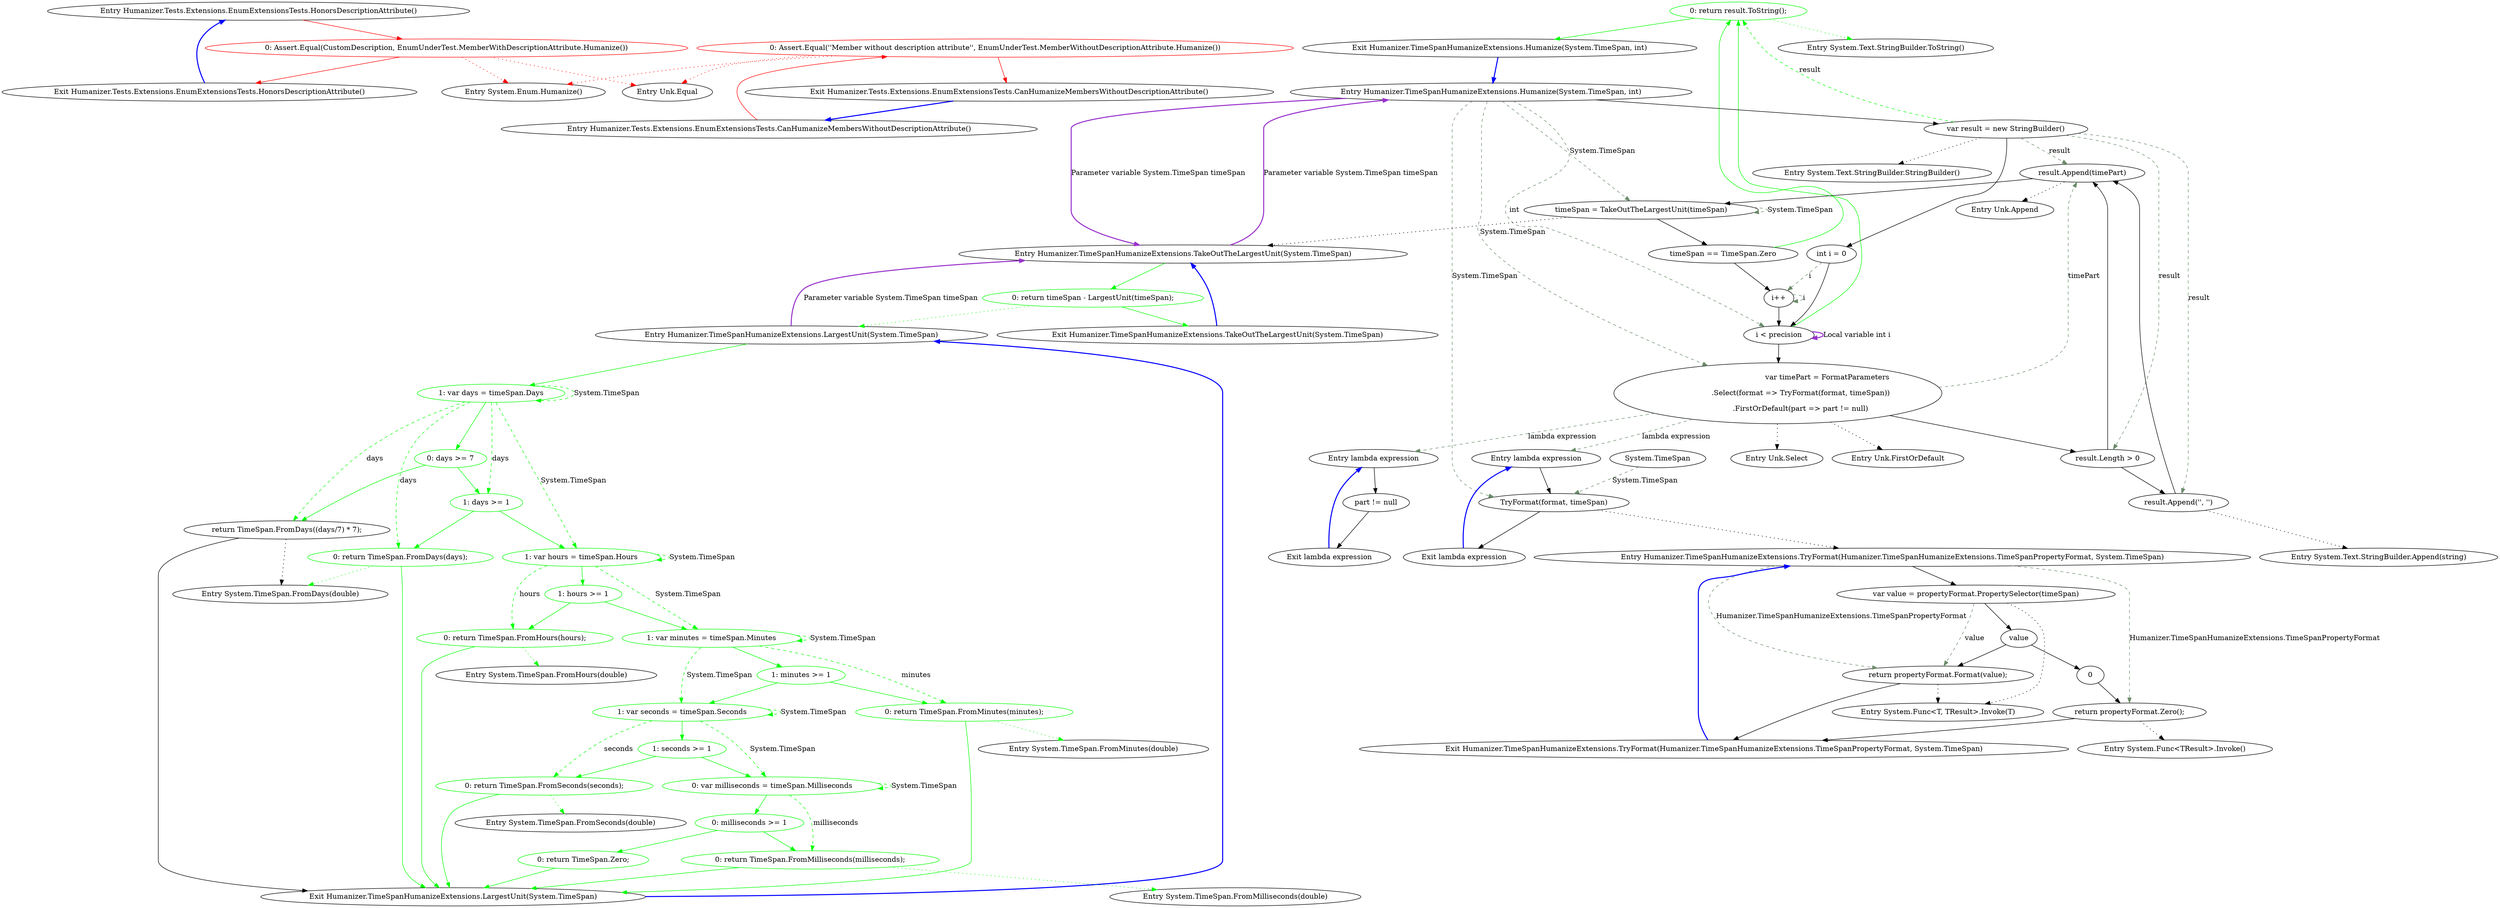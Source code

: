 digraph  {
n0 [cluster="Humanizer.Tests.Extensions.EnumExtensionsTests.HonorsDescriptionAttribute()", label="Entry Humanizer.Tests.Extensions.EnumExtensionsTests.HonorsDescriptionAttribute()", span="43-43"];
n1 [cluster="Humanizer.Tests.Extensions.EnumExtensionsTests.HonorsDescriptionAttribute()", color=red, community=0, label="0: Assert.Equal(CustomDescription, EnumUnderTest.MemberWithDescriptionAttribute.Humanize())", span="45-45"];
n2 [cluster="Humanizer.Tests.Extensions.EnumExtensionsTests.HonorsDescriptionAttribute()", label="Exit Humanizer.Tests.Extensions.EnumExtensionsTests.HonorsDescriptionAttribute()", span="43-43"];
n3 [cluster="System.Enum.Humanize()", label="Entry System.Enum.Humanize()", span="33-33"];
n4 [cluster="Unk.Equal", label="Entry Unk.Equal", span=""];
n5 [cluster="Humanizer.Tests.Extensions.EnumExtensionsTests.CanHumanizeMembersWithoutDescriptionAttribute()", label="Entry Humanizer.Tests.Extensions.EnumExtensionsTests.CanHumanizeMembersWithoutDescriptionAttribute()", span="49-49"];
n6 [cluster="Humanizer.Tests.Extensions.EnumExtensionsTests.CanHumanizeMembersWithoutDescriptionAttribute()", color=red, community=0, label="0: Assert.Equal(''Member without description attribute'', EnumUnderTest.MemberWithoutDescriptionAttribute.Humanize())", span="51-51"];
n7 [cluster="Humanizer.Tests.Extensions.EnumExtensionsTests.CanHumanizeMembersWithoutDescriptionAttribute()", label="Exit Humanizer.Tests.Extensions.EnumExtensionsTests.CanHumanizeMembersWithoutDescriptionAttribute()", span="49-49"];
d11 [cluster="Humanizer.TimeSpanHumanizeExtensions.Humanize(System.TimeSpan, int)", color=green, community=0, label="0: return result.ToString();", span="38-38"];
d1 [cluster="Humanizer.TimeSpanHumanizeExtensions.Humanize(System.TimeSpan, int)", label="var result = new StringBuilder()", span="21-21"];
d3 [cluster="Humanizer.TimeSpanHumanizeExtensions.Humanize(System.TimeSpan, int)", label="i < precision", span="22-22"];
d9 [cluster="Humanizer.TimeSpanHumanizeExtensions.Humanize(System.TimeSpan, int)", label="timeSpan == TimeSpan.Zero", span="34-34"];
d12 [cluster="Humanizer.TimeSpanHumanizeExtensions.Humanize(System.TimeSpan, int)", label="Exit Humanizer.TimeSpanHumanizeExtensions.Humanize(System.TimeSpan, int)", span="19-19"];
d19 [cluster="System.Text.StringBuilder.ToString()", label="Entry System.Text.StringBuilder.ToString()", span="0-0"];
d27 [cluster="Humanizer.TimeSpanHumanizeExtensions.TakeOutTheLargestUnit(System.TimeSpan)", color=green, community=0, label="0: return timeSpan - LargestUnit(timeSpan);", span="43-43"];
d18 [cluster="Humanizer.TimeSpanHumanizeExtensions.TakeOutTheLargestUnit(System.TimeSpan)", label="Entry Humanizer.TimeSpanHumanizeExtensions.TakeOutTheLargestUnit(System.TimeSpan)", span="41-41"];
d28 [cluster="Humanizer.TimeSpanHumanizeExtensions.TakeOutTheLargestUnit(System.TimeSpan)", label="Exit Humanizer.TimeSpanHumanizeExtensions.TakeOutTheLargestUnit(System.TimeSpan)", span="41-41"];
d29 [cluster="Humanizer.TimeSpanHumanizeExtensions.LargestUnit(System.TimeSpan)", label="Entry Humanizer.TimeSpanHumanizeExtensions.LargestUnit(System.TimeSpan)", span="46-46"];
d30 [cluster="Humanizer.TimeSpanHumanizeExtensions.LargestUnit(System.TimeSpan)", color=green, community=0, label="1: var days = timeSpan.Days", span="48-48"];
d31 [cluster="Humanizer.TimeSpanHumanizeExtensions.LargestUnit(System.TimeSpan)", color=green, community=0, label="0: days >= 7", span="49-49"];
d32 [cluster="Humanizer.TimeSpanHumanizeExtensions.LargestUnit(System.TimeSpan)", label="return TimeSpan.FromDays((days/7) * 7);", span="50-50"];
d33 [cluster="Humanizer.TimeSpanHumanizeExtensions.LargestUnit(System.TimeSpan)", color=green, community=0, label="1: days >= 1", span="51-51"];
d34 [cluster="Humanizer.TimeSpanHumanizeExtensions.LargestUnit(System.TimeSpan)", color=green, community=0, label="0: return TimeSpan.FromDays(days);", span="52-52"];
d35 [cluster="Humanizer.TimeSpanHumanizeExtensions.LargestUnit(System.TimeSpan)", color=green, community=0, label="1: var hours = timeSpan.Hours", span="54-54"];
d48 [cluster="Humanizer.TimeSpanHumanizeExtensions.LargestUnit(System.TimeSpan)", label="Exit Humanizer.TimeSpanHumanizeExtensions.LargestUnit(System.TimeSpan)", span="46-46"];
d49 [cluster="System.TimeSpan.FromDays(double)", label="Entry System.TimeSpan.FromDays(double)", span="0-0"];
d36 [cluster="Humanizer.TimeSpanHumanizeExtensions.LargestUnit(System.TimeSpan)", color=green, community=0, label="1: hours >= 1", span="55-55"];
d37 [cluster="Humanizer.TimeSpanHumanizeExtensions.LargestUnit(System.TimeSpan)", color=green, community=0, label="0: return TimeSpan.FromHours(hours);", span="56-56"];
d38 [cluster="Humanizer.TimeSpanHumanizeExtensions.LargestUnit(System.TimeSpan)", color=green, community=0, label="1: var minutes = timeSpan.Minutes", span="58-58"];
d50 [cluster="System.TimeSpan.FromHours(double)", label="Entry System.TimeSpan.FromHours(double)", span="0-0"];
d39 [cluster="Humanizer.TimeSpanHumanizeExtensions.LargestUnit(System.TimeSpan)", color=green, community=0, label="1: minutes >= 1", span="59-59"];
d40 [cluster="Humanizer.TimeSpanHumanizeExtensions.LargestUnit(System.TimeSpan)", color=green, community=0, label="0: return TimeSpan.FromMinutes(minutes);", span="60-60"];
d41 [cluster="Humanizer.TimeSpanHumanizeExtensions.LargestUnit(System.TimeSpan)", color=green, community=0, label="1: var seconds = timeSpan.Seconds", span="62-62"];
d51 [cluster="System.TimeSpan.FromMinutes(double)", label="Entry System.TimeSpan.FromMinutes(double)", span="0-0"];
d42 [cluster="Humanizer.TimeSpanHumanizeExtensions.LargestUnit(System.TimeSpan)", color=green, community=0, label="1: seconds >= 1", span="63-63"];
d43 [cluster="Humanizer.TimeSpanHumanizeExtensions.LargestUnit(System.TimeSpan)", color=green, community=0, label="0: return TimeSpan.FromSeconds(seconds);", span="64-64"];
d44 [cluster="Humanizer.TimeSpanHumanizeExtensions.LargestUnit(System.TimeSpan)", color=green, community=0, label="0: var milliseconds = timeSpan.Milliseconds", span="66-66"];
d52 [cluster="System.TimeSpan.FromSeconds(double)", label="Entry System.TimeSpan.FromSeconds(double)", span="0-0"];
d45 [cluster="Humanizer.TimeSpanHumanizeExtensions.LargestUnit(System.TimeSpan)", color=green, community=0, label="0: milliseconds >= 1", span="67-67"];
d46 [cluster="Humanizer.TimeSpanHumanizeExtensions.LargestUnit(System.TimeSpan)", color=green, community=0, label="0: return TimeSpan.FromMilliseconds(milliseconds);", span="68-68"];
d47 [cluster="Humanizer.TimeSpanHumanizeExtensions.LargestUnit(System.TimeSpan)", color=green, community=0, label="0: return TimeSpan.Zero;", span="70-70"];
d53 [cluster="System.TimeSpan.FromMilliseconds(double)", label="Entry System.TimeSpan.FromMilliseconds(double)", span="0-0"];
d0 [cluster="Humanizer.TimeSpanHumanizeExtensions.Humanize(System.TimeSpan, int)", label="Entry Humanizer.TimeSpanHumanizeExtensions.Humanize(System.TimeSpan, int)", span="19-19"];
d2 [cluster="Humanizer.TimeSpanHumanizeExtensions.Humanize(System.TimeSpan, int)", label="int i = 0", span="22-22"];
d13 [cluster="System.Text.StringBuilder.StringBuilder()", label="Entry System.Text.StringBuilder.StringBuilder()", span="0-0"];
d5 [cluster="Humanizer.TimeSpanHumanizeExtensions.Humanize(System.TimeSpan, int)", label="result.Length > 0", span="28-28"];
d6 [cluster="Humanizer.TimeSpanHumanizeExtensions.Humanize(System.TimeSpan, int)", label="result.Append('', '')", span="29-29"];
d7 [cluster="Humanizer.TimeSpanHumanizeExtensions.Humanize(System.TimeSpan, int)", label="result.Append(timePart)", span="31-31"];
d10 [cluster="Humanizer.TimeSpanHumanizeExtensions.Humanize(System.TimeSpan, int)", label="i++", span="22-22"];
d4 [cluster="Humanizer.TimeSpanHumanizeExtensions.Humanize(System.TimeSpan, int)", label="var timePart = FormatParameters\r\n                    .Select(format => TryFormat(format, timeSpan))\r\n                    .FirstOrDefault(part => part != null)", span="24-26"];
d8 [cluster="Humanizer.TimeSpanHumanizeExtensions.Humanize(System.TimeSpan, int)", label="timeSpan = TakeOutTheLargestUnit(timeSpan)", span="33-33"];
d21 [cluster="lambda expression", label="TryFormat(format, timeSpan)", span="25-25"];
d16 [cluster="System.Text.StringBuilder.Append(string)", label="Entry System.Text.StringBuilder.Append(string)", span="0-0"];
d17 [cluster="Unk.Append", label="Entry Unk.Append", span=""];
d14 [cluster="Unk.Select", label="Entry Unk.Select", span=""];
d15 [cluster="Unk.FirstOrDefault", label="Entry Unk.FirstOrDefault", span=""];
d20 [cluster="lambda expression", label="Entry lambda expression", span="25-25"];
d24 [cluster="lambda expression", label="Entry lambda expression", span="26-26"];
d95 [label="System.TimeSpan", span=""];
d22 [cluster="lambda expression", label="Exit lambda expression", span="25-25"];
d23 [cluster="Humanizer.TimeSpanHumanizeExtensions.TryFormat(Humanizer.TimeSpanHumanizeExtensions.TimeSpanPropertyFormat, System.TimeSpan)", label="Entry Humanizer.TimeSpanHumanizeExtensions.TryFormat(Humanizer.TimeSpanHumanizeExtensions.TimeSpanPropertyFormat, System.TimeSpan)", span="116-116"];
d26 [cluster="lambda expression", label="Exit lambda expression", span="26-26"];
d25 [cluster="lambda expression", label="part != null", span="26-26"];
d80 [cluster="Humanizer.TimeSpanHumanizeExtensions.TryFormat(Humanizer.TimeSpanHumanizeExtensions.TimeSpanPropertyFormat, System.TimeSpan)", label="Exit Humanizer.TimeSpanHumanizeExtensions.TryFormat(Humanizer.TimeSpanHumanizeExtensions.TimeSpanPropertyFormat, System.TimeSpan)", span="116-116"];
d75 [cluster="Humanizer.TimeSpanHumanizeExtensions.TryFormat(Humanizer.TimeSpanHumanizeExtensions.TimeSpanPropertyFormat, System.TimeSpan)", label="var value = propertyFormat.PropertySelector(timeSpan)", span="120-120"];
d78 [cluster="Humanizer.TimeSpanHumanizeExtensions.TryFormat(Humanizer.TimeSpanHumanizeExtensions.TimeSpanPropertyFormat, System.TimeSpan)", label="return propertyFormat.Zero();", span="124-124"];
d79 [cluster="Humanizer.TimeSpanHumanizeExtensions.TryFormat(Humanizer.TimeSpanHumanizeExtensions.TimeSpanPropertyFormat, System.TimeSpan)", label="return propertyFormat.Format(value);", span="126-126"];
d76 [cluster="Humanizer.TimeSpanHumanizeExtensions.TryFormat(Humanizer.TimeSpanHumanizeExtensions.TimeSpanPropertyFormat, System.TimeSpan)", label=value, span="121-121"];
d81 [cluster="System.Func<T, TResult>.Invoke(T)", label="Entry System.Func<T, TResult>.Invoke(T)", span="0-0"];
d77 [cluster="Humanizer.TimeSpanHumanizeExtensions.TryFormat(Humanizer.TimeSpanHumanizeExtensions.TimeSpanPropertyFormat, System.TimeSpan)", label=0, span="123-123"];
d82 [cluster="System.Func<TResult>.Invoke()", label="Entry System.Func<TResult>.Invoke()", span="0-0"];
n0 -> n1  [color=red, key=0, style=solid];
n1 -> n2  [color=red, key=0, style=solid];
n1 -> n3  [color=red, key=2, style=dotted];
n1 -> n4  [color=red, key=2, style=dotted];
n2 -> n0  [color=blue, key=0, style=bold];
n5 -> n6  [color=red, key=0, style=solid];
n6 -> n7  [color=red, key=0, style=solid];
n6 -> n3  [color=red, key=2, style=dotted];
n6 -> n4  [color=red, key=2, style=dotted];
n7 -> n5  [color=blue, key=0, style=bold];
d11 -> d12  [color=green, key=0, style=solid];
d11 -> d19  [color=green, key=2, style=dotted];
d1 -> d11  [color=green, key=1, label=result, style=dashed];
d1 -> d2  [key=0, style=solid];
d1 -> d13  [key=2, style=dotted];
d1 -> d5  [color=darkseagreen4, key=1, label=result, style=dashed];
d1 -> d6  [color=darkseagreen4, key=1, label=result, style=dashed];
d1 -> d7  [color=darkseagreen4, key=1, label=result, style=dashed];
d3 -> d11  [color=green, key=0, style=solid];
d3 -> d3  [color=darkorchid, key=3, label="Local variable int i", style=bold];
d3 -> d4  [key=0, style=solid];
d9 -> d11  [color=green, key=0, style=solid];
d9 -> d10  [key=0, style=solid];
d12 -> d0  [color=blue, key=0, style=bold];
d27 -> d28  [color=green, key=0, style=solid];
d27 -> d29  [color=green, key=2, style=dotted];
d18 -> d27  [color=green, key=0, style=solid];
d18 -> d0  [color=darkorchid, key=3, label="Parameter variable System.TimeSpan timeSpan", style=bold];
d28 -> d18  [color=blue, key=0, style=bold];
d29 -> d30  [color=green, key=0, style=solid];
d29 -> d18  [color=darkorchid, key=3, label="Parameter variable System.TimeSpan timeSpan", style=bold];
d30 -> d30  [color=green, key=1, label="System.TimeSpan", style=dashed];
d30 -> d31  [color=green, key=0, style=solid];
d30 -> d32  [color=green, key=1, label=days, style=dashed];
d30 -> d33  [color=green, key=1, label=days, style=dashed];
d30 -> d34  [color=green, key=1, label=days, style=dashed];
d30 -> d35  [color=green, key=1, label="System.TimeSpan", style=dashed];
d31 -> d32  [color=green, key=0, style=solid];
d31 -> d33  [color=green, key=0, style=solid];
d32 -> d48  [key=0, style=solid];
d32 -> d49  [key=2, style=dotted];
d33 -> d34  [color=green, key=0, style=solid];
d33 -> d35  [color=green, key=0, style=solid];
d34 -> d48  [color=green, key=0, style=solid];
d34 -> d49  [color=green, key=2, style=dotted];
d35 -> d35  [color=green, key=1, label="System.TimeSpan", style=dashed];
d35 -> d36  [color=green, key=0, style=solid];
d35 -> d37  [color=green, key=1, label=hours, style=dashed];
d35 -> d38  [color=green, key=1, label="System.TimeSpan", style=dashed];
d48 -> d29  [color=blue, key=0, style=bold];
d36 -> d37  [color=green, key=0, style=solid];
d36 -> d38  [color=green, key=0, style=solid];
d37 -> d48  [color=green, key=0, style=solid];
d37 -> d50  [color=green, key=2, style=dotted];
d38 -> d38  [color=green, key=1, label="System.TimeSpan", style=dashed];
d38 -> d39  [color=green, key=0, style=solid];
d38 -> d40  [color=green, key=1, label=minutes, style=dashed];
d38 -> d41  [color=green, key=1, label="System.TimeSpan", style=dashed];
d39 -> d40  [color=green, key=0, style=solid];
d39 -> d41  [color=green, key=0, style=solid];
d40 -> d48  [color=green, key=0, style=solid];
d40 -> d51  [color=green, key=2, style=dotted];
d41 -> d41  [color=green, key=1, label="System.TimeSpan", style=dashed];
d41 -> d42  [color=green, key=0, style=solid];
d41 -> d43  [color=green, key=1, label=seconds, style=dashed];
d41 -> d44  [color=green, key=1, label="System.TimeSpan", style=dashed];
d42 -> d43  [color=green, key=0, style=solid];
d42 -> d44  [color=green, key=0, style=solid];
d43 -> d48  [color=green, key=0, style=solid];
d43 -> d52  [color=green, key=2, style=dotted];
d44 -> d44  [color=green, key=1, label="System.TimeSpan", style=dashed];
d44 -> d45  [color=green, key=0, style=solid];
d44 -> d46  [color=green, key=1, label=milliseconds, style=dashed];
d45 -> d46  [color=green, key=0, style=solid];
d45 -> d47  [color=green, key=0, style=solid];
d46 -> d48  [color=green, key=0, style=solid];
d46 -> d53  [color=green, key=2, style=dotted];
d47 -> d48  [color=green, key=0, style=solid];
d0 -> d1  [key=0, style=solid];
d0 -> d3  [color=darkseagreen4, key=1, label=int, style=dashed];
d0 -> d18  [color=darkorchid, key=3, label="Parameter variable System.TimeSpan timeSpan", style=bold];
d0 -> d4  [color=darkseagreen4, key=1, label="System.TimeSpan", style=dashed];
d0 -> d21  [color=darkseagreen4, key=1, label="System.TimeSpan", style=dashed];
d0 -> d8  [color=darkseagreen4, key=1, label="System.TimeSpan", style=dashed];
d2 -> d3  [key=0, style=solid];
d2 -> d10  [color=darkseagreen4, key=1, label=i, style=dashed];
d5 -> d6  [key=0, style=solid];
d5 -> d7  [key=0, style=solid];
d6 -> d7  [key=0, style=solid];
d6 -> d16  [key=2, style=dotted];
d7 -> d8  [key=0, style=solid];
d7 -> d17  [key=2, style=dotted];
d10 -> d3  [key=0, style=solid];
d10 -> d10  [color=darkseagreen4, key=1, label=i, style=dashed];
d4 -> d5  [key=0, style=solid];
d4 -> d7  [color=darkseagreen4, key=1, label=timePart, style=dashed];
d4 -> d14  [key=2, style=dotted];
d4 -> d15  [key=2, style=dotted];
d4 -> d20  [color=darkseagreen4, key=1, label="lambda expression", style=dashed];
d4 -> d24  [color=darkseagreen4, key=1, label="lambda expression", style=dashed];
d8 -> d9  [key=0, style=solid];
d8 -> d18  [key=2, style=dotted];
d8 -> d8  [color=darkseagreen4, key=1, label="System.TimeSpan", style=dashed];
d21 -> d22  [key=0, style=solid];
d21 -> d23  [key=2, style=dotted];
d20 -> d21  [key=0, style=solid];
d24 -> d25  [key=0, style=solid];
d95 -> d21  [color=darkseagreen4, key=1, label="System.TimeSpan", style=dashed];
d22 -> d20  [color=blue, key=0, style=bold];
d23 -> d75  [key=0, style=solid];
d23 -> d78  [color=darkseagreen4, key=1, label="Humanizer.TimeSpanHumanizeExtensions.TimeSpanPropertyFormat", style=dashed];
d23 -> d79  [color=darkseagreen4, key=1, label="Humanizer.TimeSpanHumanizeExtensions.TimeSpanPropertyFormat", style=dashed];
d26 -> d24  [color=blue, key=0, style=bold];
d25 -> d26  [key=0, style=solid];
d80 -> d23  [color=blue, key=0, style=bold];
d75 -> d76  [key=0, style=solid];
d75 -> d81  [key=2, style=dotted];
d75 -> d79  [color=darkseagreen4, key=1, label=value, style=dashed];
d78 -> d80  [key=0, style=solid];
d78 -> d82  [key=2, style=dotted];
d79 -> d80  [key=0, style=solid];
d79 -> d81  [key=2, style=dotted];
d76 -> d79  [key=0, style=solid];
d76 -> d77  [key=0, style=solid];
d77 -> d78  [key=0, style=solid];
}
